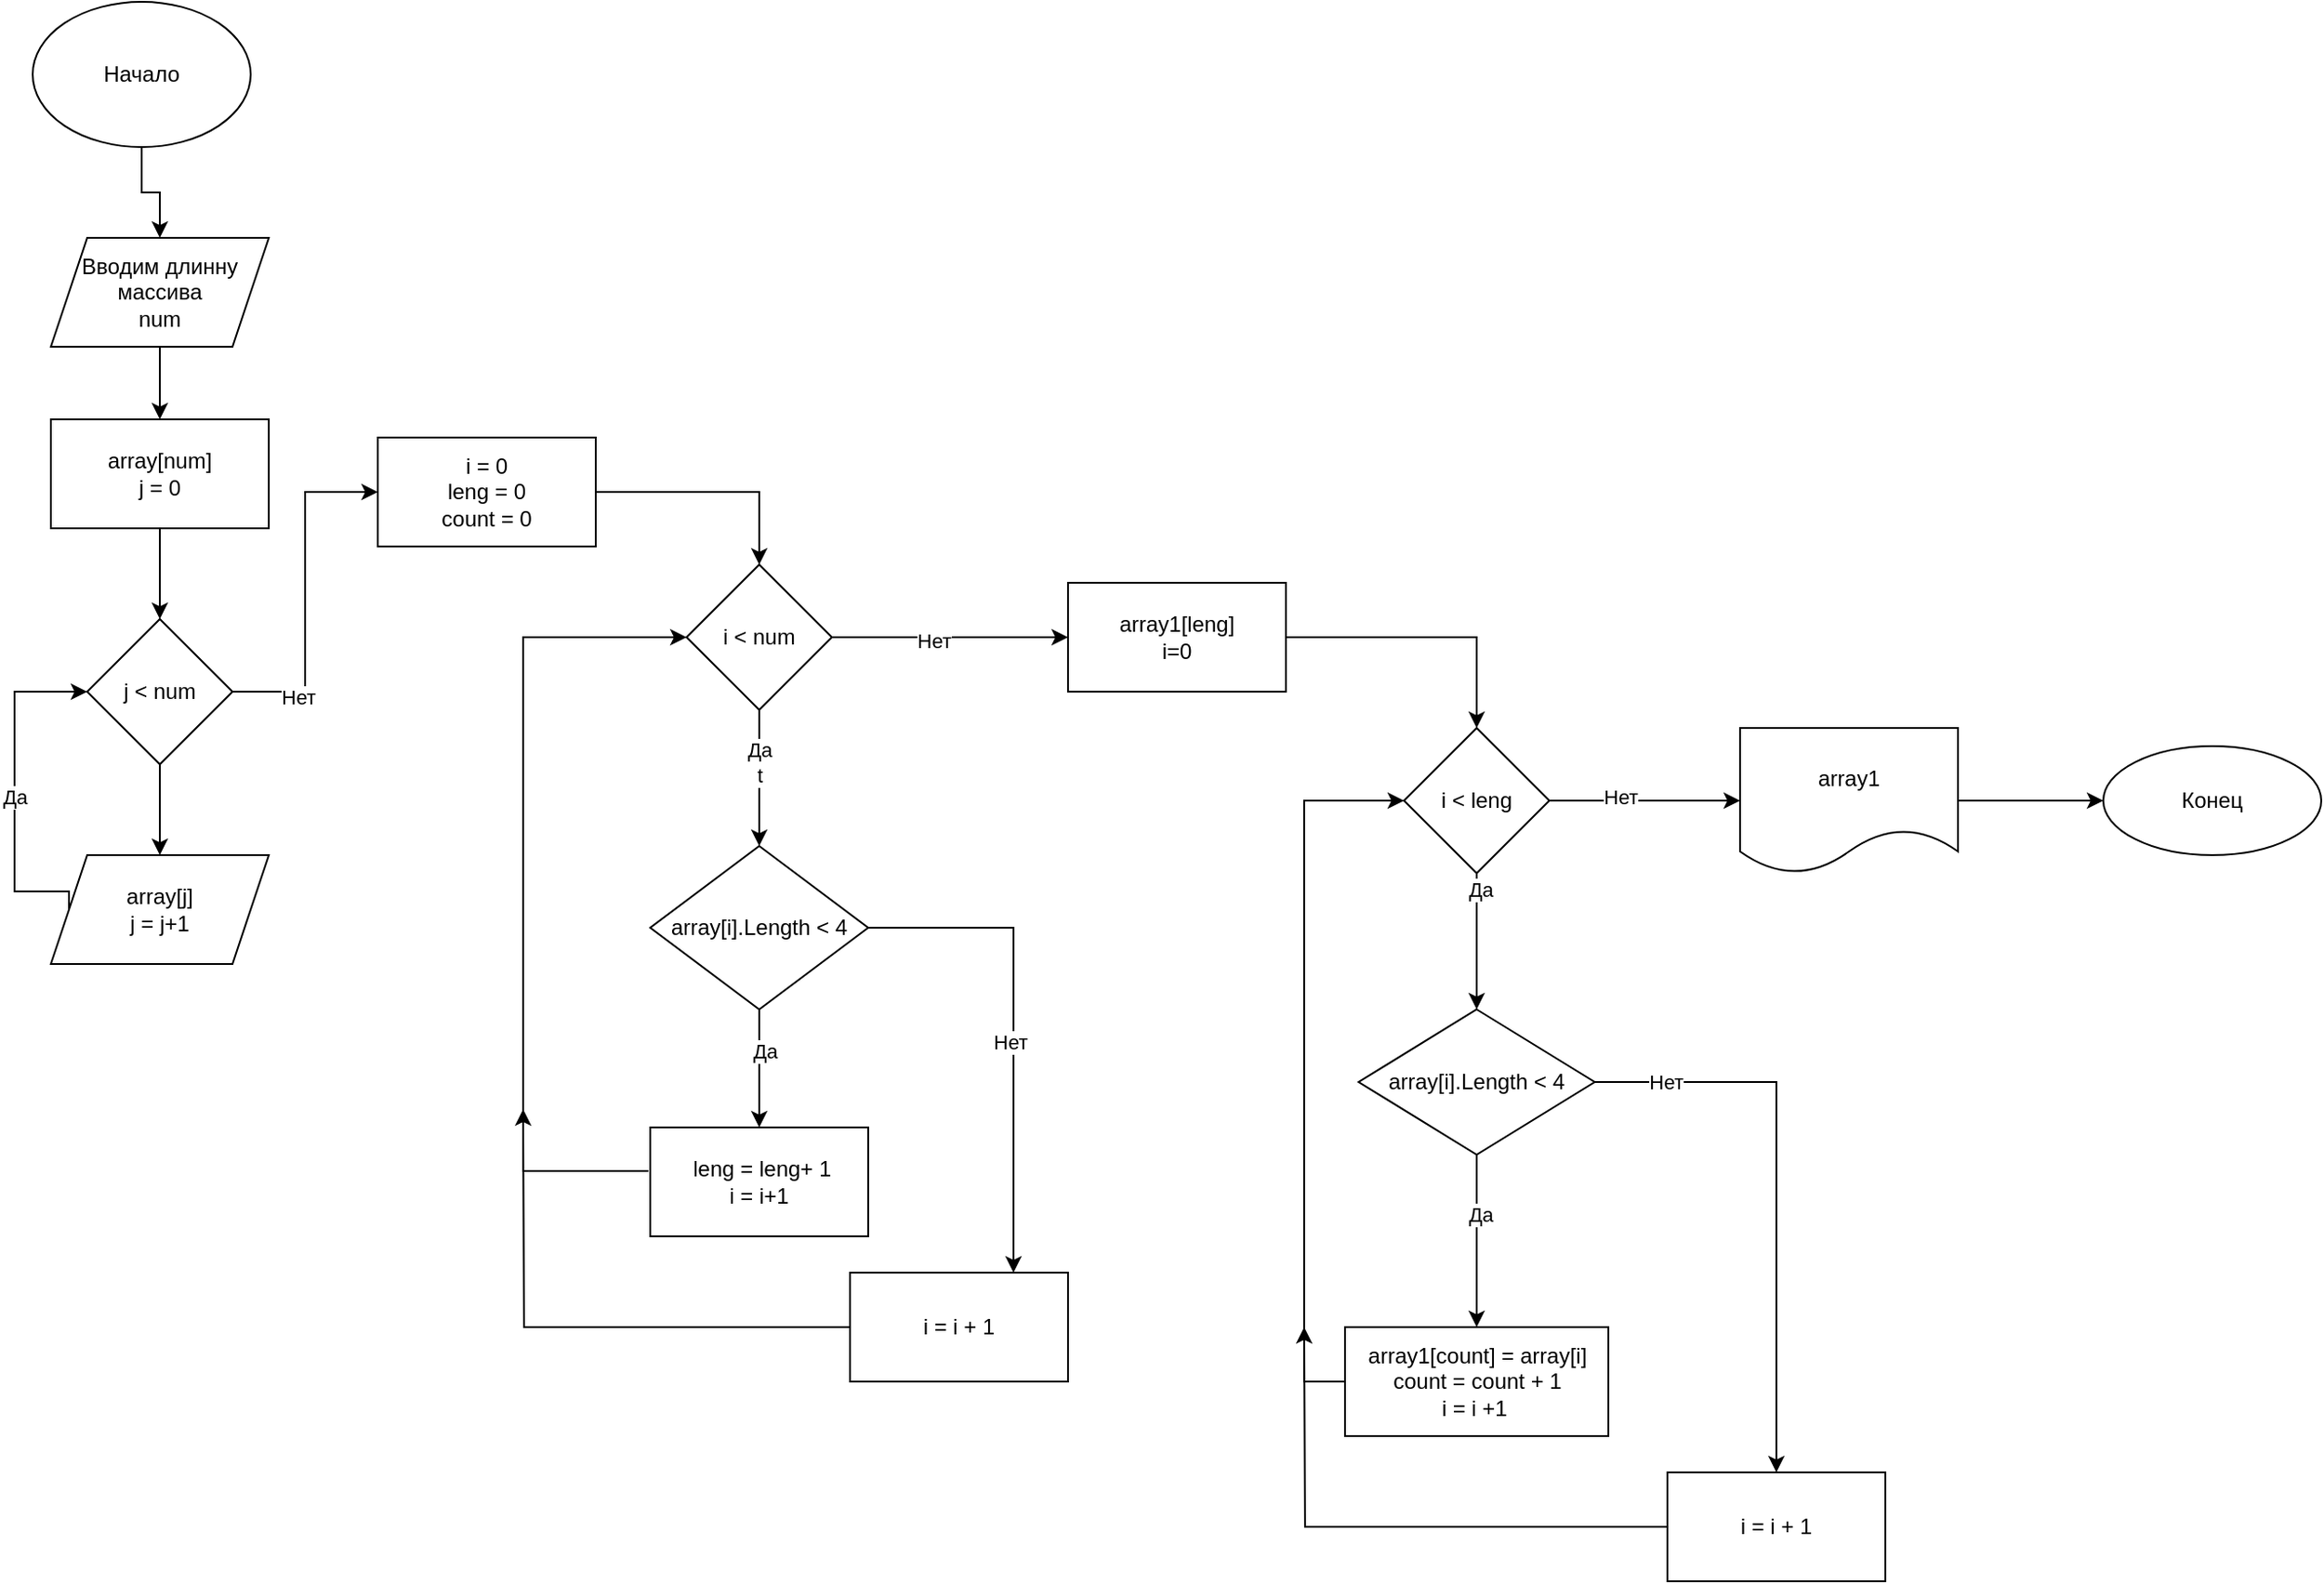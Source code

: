 <mxfile version="20.5.3" type="device"><diagram id="G46xQR7WvVow7Ftu5-90" name="Страница 1"><mxGraphModel dx="1374" dy="829" grid="1" gridSize="10" guides="1" tooltips="1" connect="1" arrows="1" fold="1" page="1" pageScale="1" pageWidth="827" pageHeight="1169" math="0" shadow="0"><root><mxCell id="0"/><mxCell id="1" parent="0"/><mxCell id="sMwHGyrIbNXbm5Ri1LiP-7" value="" style="edgeStyle=orthogonalEdgeStyle;rounded=0;orthogonalLoop=1;jettySize=auto;html=1;" edge="1" parent="1" source="sMwHGyrIbNXbm5Ri1LiP-1" target="sMwHGyrIbNXbm5Ri1LiP-3"><mxGeometry relative="1" as="geometry"/></mxCell><mxCell id="sMwHGyrIbNXbm5Ri1LiP-1" value="Начало" style="ellipse;whiteSpace=wrap;html=1;" vertex="1" parent="1"><mxGeometry x="60" y="30" width="120" height="80" as="geometry"/></mxCell><mxCell id="sMwHGyrIbNXbm5Ri1LiP-8" value="" style="edgeStyle=orthogonalEdgeStyle;rounded=0;orthogonalLoop=1;jettySize=auto;html=1;" edge="1" parent="1" source="sMwHGyrIbNXbm5Ri1LiP-3" target="sMwHGyrIbNXbm5Ri1LiP-4"><mxGeometry relative="1" as="geometry"/></mxCell><mxCell id="sMwHGyrIbNXbm5Ri1LiP-3" value="Вводим длинну массива&lt;br&gt;num" style="shape=parallelogram;perimeter=parallelogramPerimeter;whiteSpace=wrap;html=1;fixedSize=1;" vertex="1" parent="1"><mxGeometry x="70" y="160" width="120" height="60" as="geometry"/></mxCell><mxCell id="sMwHGyrIbNXbm5Ri1LiP-20" value="" style="edgeStyle=orthogonalEdgeStyle;rounded=0;orthogonalLoop=1;jettySize=auto;html=1;" edge="1" parent="1" source="sMwHGyrIbNXbm5Ri1LiP-4" target="sMwHGyrIbNXbm5Ri1LiP-9"><mxGeometry relative="1" as="geometry"/></mxCell><mxCell id="sMwHGyrIbNXbm5Ri1LiP-4" value="array[num]&lt;br&gt;j = 0" style="rounded=0;whiteSpace=wrap;html=1;" vertex="1" parent="1"><mxGeometry x="70" y="260" width="120" height="60" as="geometry"/></mxCell><mxCell id="sMwHGyrIbNXbm5Ri1LiP-13" value="" style="edgeStyle=orthogonalEdgeStyle;rounded=0;orthogonalLoop=1;jettySize=auto;html=1;entryX=0;entryY=0.5;entryDx=0;entryDy=0;" edge="1" parent="1" source="sMwHGyrIbNXbm5Ri1LiP-9" target="sMwHGyrIbNXbm5Ri1LiP-12"><mxGeometry relative="1" as="geometry"><mxPoint x="230" y="410" as="targetPoint"/></mxGeometry></mxCell><mxCell id="sMwHGyrIbNXbm5Ri1LiP-19" value="Нет" style="edgeLabel;html=1;align=center;verticalAlign=middle;resizable=0;points=[];" vertex="1" connectable="0" parent="sMwHGyrIbNXbm5Ri1LiP-13"><mxGeometry x="-0.624" y="-3" relative="1" as="geometry"><mxPoint as="offset"/></mxGeometry></mxCell><mxCell id="sMwHGyrIbNXbm5Ri1LiP-22" value="" style="edgeStyle=orthogonalEdgeStyle;rounded=0;orthogonalLoop=1;jettySize=auto;html=1;" edge="1" parent="1" source="sMwHGyrIbNXbm5Ri1LiP-9" target="sMwHGyrIbNXbm5Ri1LiP-15"><mxGeometry relative="1" as="geometry"/></mxCell><mxCell id="sMwHGyrIbNXbm5Ri1LiP-9" value="j &amp;lt; num" style="rhombus;whiteSpace=wrap;html=1;" vertex="1" parent="1"><mxGeometry x="90" y="370" width="80" height="80" as="geometry"/></mxCell><mxCell id="sMwHGyrIbNXbm5Ri1LiP-24" value="" style="edgeStyle=orthogonalEdgeStyle;rounded=0;orthogonalLoop=1;jettySize=auto;html=1;" edge="1" parent="1" source="sMwHGyrIbNXbm5Ri1LiP-12" target="sMwHGyrIbNXbm5Ri1LiP-23"><mxGeometry relative="1" as="geometry"/></mxCell><mxCell id="sMwHGyrIbNXbm5Ri1LiP-12" value="i = 0&lt;br&gt;leng = 0&lt;br&gt;count = 0" style="whiteSpace=wrap;html=1;" vertex="1" parent="1"><mxGeometry x="250" y="270" width="120" height="60" as="geometry"/></mxCell><mxCell id="sMwHGyrIbNXbm5Ri1LiP-17" style="edgeStyle=orthogonalEdgeStyle;rounded=0;orthogonalLoop=1;jettySize=auto;html=1;entryX=0;entryY=0.5;entryDx=0;entryDy=0;exitX=0;exitY=0.5;exitDx=0;exitDy=0;" edge="1" parent="1" source="sMwHGyrIbNXbm5Ri1LiP-15" target="sMwHGyrIbNXbm5Ri1LiP-9"><mxGeometry relative="1" as="geometry"><mxPoint x="280" y="400" as="targetPoint"/><Array as="points"><mxPoint x="80" y="520"/><mxPoint x="50" y="520"/><mxPoint x="50" y="410"/></Array></mxGeometry></mxCell><mxCell id="sMwHGyrIbNXbm5Ri1LiP-21" value="Да" style="edgeLabel;html=1;align=center;verticalAlign=middle;resizable=0;points=[];" vertex="1" connectable="0" parent="sMwHGyrIbNXbm5Ri1LiP-17"><mxGeometry x="-0.027" relative="1" as="geometry"><mxPoint as="offset"/></mxGeometry></mxCell><mxCell id="sMwHGyrIbNXbm5Ri1LiP-15" value="array[j]&lt;br&gt;j = j+1" style="shape=parallelogram;perimeter=parallelogramPerimeter;whiteSpace=wrap;html=1;fixedSize=1;" vertex="1" parent="1"><mxGeometry x="70" y="500" width="120" height="60" as="geometry"/></mxCell><mxCell id="sMwHGyrIbNXbm5Ri1LiP-28" value="" style="edgeStyle=orthogonalEdgeStyle;rounded=0;orthogonalLoop=1;jettySize=auto;html=1;" edge="1" parent="1" source="sMwHGyrIbNXbm5Ri1LiP-23" target="sMwHGyrIbNXbm5Ri1LiP-27"><mxGeometry relative="1" as="geometry"/></mxCell><mxCell id="sMwHGyrIbNXbm5Ri1LiP-34" value="Да&lt;br&gt;t" style="edgeLabel;html=1;align=center;verticalAlign=middle;resizable=0;points=[];" vertex="1" connectable="0" parent="sMwHGyrIbNXbm5Ri1LiP-28"><mxGeometry x="-0.222" relative="1" as="geometry"><mxPoint as="offset"/></mxGeometry></mxCell><mxCell id="sMwHGyrIbNXbm5Ri1LiP-46" value="" style="edgeStyle=orthogonalEdgeStyle;rounded=0;orthogonalLoop=1;jettySize=auto;html=1;" edge="1" parent="1" source="sMwHGyrIbNXbm5Ri1LiP-23" target="sMwHGyrIbNXbm5Ri1LiP-45"><mxGeometry relative="1" as="geometry"/></mxCell><mxCell id="sMwHGyrIbNXbm5Ri1LiP-47" value="Нет" style="edgeLabel;html=1;align=center;verticalAlign=middle;resizable=0;points=[];" vertex="1" connectable="0" parent="sMwHGyrIbNXbm5Ri1LiP-46"><mxGeometry x="-0.138" y="-2" relative="1" as="geometry"><mxPoint as="offset"/></mxGeometry></mxCell><mxCell id="sMwHGyrIbNXbm5Ri1LiP-23" value="i &amp;lt; num" style="rhombus;whiteSpace=wrap;html=1;" vertex="1" parent="1"><mxGeometry x="420" y="340" width="80" height="80" as="geometry"/></mxCell><mxCell id="sMwHGyrIbNXbm5Ri1LiP-30" value="" style="edgeStyle=orthogonalEdgeStyle;rounded=0;orthogonalLoop=1;jettySize=auto;html=1;" edge="1" parent="1" source="sMwHGyrIbNXbm5Ri1LiP-27" target="sMwHGyrIbNXbm5Ri1LiP-29"><mxGeometry relative="1" as="geometry"/></mxCell><mxCell id="sMwHGyrIbNXbm5Ri1LiP-33" value="Да" style="edgeLabel;html=1;align=center;verticalAlign=middle;resizable=0;points=[];" vertex="1" connectable="0" parent="sMwHGyrIbNXbm5Ri1LiP-30"><mxGeometry x="-0.308" y="3" relative="1" as="geometry"><mxPoint as="offset"/></mxGeometry></mxCell><mxCell id="sMwHGyrIbNXbm5Ri1LiP-35" style="edgeStyle=orthogonalEdgeStyle;rounded=0;orthogonalLoop=1;jettySize=auto;html=1;" edge="1" parent="1" source="sMwHGyrIbNXbm5Ri1LiP-27" target="sMwHGyrIbNXbm5Ri1LiP-31"><mxGeometry relative="1" as="geometry"><Array as="points"><mxPoint x="600" y="540"/></Array></mxGeometry></mxCell><mxCell id="sMwHGyrIbNXbm5Ri1LiP-44" value="Нет" style="edgeLabel;html=1;align=center;verticalAlign=middle;resizable=0;points=[];" vertex="1" connectable="0" parent="sMwHGyrIbNXbm5Ri1LiP-35"><mxGeometry x="0.054" y="-2" relative="1" as="geometry"><mxPoint as="offset"/></mxGeometry></mxCell><mxCell id="sMwHGyrIbNXbm5Ri1LiP-27" value="array[i].Length &amp;lt; 4" style="rhombus;whiteSpace=wrap;html=1;" vertex="1" parent="1"><mxGeometry x="400" y="495" width="120" height="90" as="geometry"/></mxCell><mxCell id="sMwHGyrIbNXbm5Ri1LiP-32" style="edgeStyle=orthogonalEdgeStyle;rounded=0;orthogonalLoop=1;jettySize=auto;html=1;entryX=0;entryY=0.5;entryDx=0;entryDy=0;exitX=-0.008;exitY=0.4;exitDx=0;exitDy=0;exitPerimeter=0;" edge="1" parent="1" source="sMwHGyrIbNXbm5Ri1LiP-29" target="sMwHGyrIbNXbm5Ri1LiP-23"><mxGeometry relative="1" as="geometry"><Array as="points"><mxPoint x="330" y="674"/><mxPoint x="330" y="380"/></Array></mxGeometry></mxCell><mxCell id="sMwHGyrIbNXbm5Ri1LiP-29" value="&amp;nbsp;leng = leng+ 1&lt;br&gt;i = i+1" style="whiteSpace=wrap;html=1;" vertex="1" parent="1"><mxGeometry x="400" y="650" width="120" height="60" as="geometry"/></mxCell><mxCell id="sMwHGyrIbNXbm5Ri1LiP-43" style="edgeStyle=orthogonalEdgeStyle;rounded=0;orthogonalLoop=1;jettySize=auto;html=1;" edge="1" parent="1" source="sMwHGyrIbNXbm5Ri1LiP-31"><mxGeometry relative="1" as="geometry"><mxPoint x="330" y="640" as="targetPoint"/></mxGeometry></mxCell><mxCell id="sMwHGyrIbNXbm5Ri1LiP-31" value="i = i + 1" style="whiteSpace=wrap;html=1;" vertex="1" parent="1"><mxGeometry x="510" y="730" width="120" height="60" as="geometry"/></mxCell><mxCell id="sMwHGyrIbNXbm5Ri1LiP-49" value="" style="edgeStyle=orthogonalEdgeStyle;rounded=0;orthogonalLoop=1;jettySize=auto;html=1;" edge="1" parent="1" source="sMwHGyrIbNXbm5Ri1LiP-45" target="sMwHGyrIbNXbm5Ri1LiP-48"><mxGeometry relative="1" as="geometry"/></mxCell><mxCell id="sMwHGyrIbNXbm5Ri1LiP-45" value="array1[leng]&lt;br&gt;i=0" style="whiteSpace=wrap;html=1;" vertex="1" parent="1"><mxGeometry x="630" y="350" width="120" height="60" as="geometry"/></mxCell><mxCell id="sMwHGyrIbNXbm5Ri1LiP-51" value="" style="edgeStyle=orthogonalEdgeStyle;rounded=0;orthogonalLoop=1;jettySize=auto;html=1;" edge="1" parent="1" source="sMwHGyrIbNXbm5Ri1LiP-48" target="sMwHGyrIbNXbm5Ri1LiP-50"><mxGeometry relative="1" as="geometry"/></mxCell><mxCell id="sMwHGyrIbNXbm5Ri1LiP-52" value="Да&lt;br&gt;" style="edgeLabel;html=1;align=center;verticalAlign=middle;resizable=0;points=[];" vertex="1" connectable="0" parent="sMwHGyrIbNXbm5Ri1LiP-51"><mxGeometry x="-0.768" y="2" relative="1" as="geometry"><mxPoint as="offset"/></mxGeometry></mxCell><mxCell id="sMwHGyrIbNXbm5Ri1LiP-63" value="" style="edgeStyle=orthogonalEdgeStyle;rounded=0;orthogonalLoop=1;jettySize=auto;html=1;" edge="1" parent="1" source="sMwHGyrIbNXbm5Ri1LiP-48" target="sMwHGyrIbNXbm5Ri1LiP-62"><mxGeometry relative="1" as="geometry"/></mxCell><mxCell id="sMwHGyrIbNXbm5Ri1LiP-64" value="Нет" style="edgeLabel;html=1;align=center;verticalAlign=middle;resizable=0;points=[];" vertex="1" connectable="0" parent="sMwHGyrIbNXbm5Ri1LiP-63"><mxGeometry x="-0.257" y="2" relative="1" as="geometry"><mxPoint as="offset"/></mxGeometry></mxCell><mxCell id="sMwHGyrIbNXbm5Ri1LiP-48" value="i &amp;lt; leng" style="rhombus;whiteSpace=wrap;html=1;" vertex="1" parent="1"><mxGeometry x="815" y="430" width="80" height="80" as="geometry"/></mxCell><mxCell id="sMwHGyrIbNXbm5Ri1LiP-55" value="" style="edgeStyle=orthogonalEdgeStyle;rounded=0;orthogonalLoop=1;jettySize=auto;html=1;" edge="1" parent="1" source="sMwHGyrIbNXbm5Ri1LiP-50" target="sMwHGyrIbNXbm5Ri1LiP-53"><mxGeometry relative="1" as="geometry"/></mxCell><mxCell id="sMwHGyrIbNXbm5Ri1LiP-56" value="Да" style="edgeLabel;html=1;align=center;verticalAlign=middle;resizable=0;points=[];" vertex="1" connectable="0" parent="sMwHGyrIbNXbm5Ri1LiP-55"><mxGeometry x="-0.305" y="2" relative="1" as="geometry"><mxPoint as="offset"/></mxGeometry></mxCell><mxCell id="sMwHGyrIbNXbm5Ri1LiP-58" value="" style="edgeStyle=orthogonalEdgeStyle;rounded=0;orthogonalLoop=1;jettySize=auto;html=1;" edge="1" parent="1" source="sMwHGyrIbNXbm5Ri1LiP-50" target="sMwHGyrIbNXbm5Ri1LiP-57"><mxGeometry relative="1" as="geometry"/></mxCell><mxCell id="sMwHGyrIbNXbm5Ri1LiP-61" value="Нет" style="edgeLabel;html=1;align=center;verticalAlign=middle;resizable=0;points=[];" vertex="1" connectable="0" parent="sMwHGyrIbNXbm5Ri1LiP-58"><mxGeometry x="-0.752" relative="1" as="geometry"><mxPoint as="offset"/></mxGeometry></mxCell><mxCell id="sMwHGyrIbNXbm5Ri1LiP-50" value="array[i].Length &amp;lt; 4" style="rhombus;whiteSpace=wrap;html=1;" vertex="1" parent="1"><mxGeometry x="790" y="585" width="130" height="80" as="geometry"/></mxCell><mxCell id="sMwHGyrIbNXbm5Ri1LiP-54" style="edgeStyle=orthogonalEdgeStyle;rounded=0;orthogonalLoop=1;jettySize=auto;html=1;entryX=0;entryY=0.5;entryDx=0;entryDy=0;exitX=0;exitY=0.5;exitDx=0;exitDy=0;" edge="1" parent="1" source="sMwHGyrIbNXbm5Ri1LiP-53" target="sMwHGyrIbNXbm5Ri1LiP-48"><mxGeometry relative="1" as="geometry"><Array as="points"><mxPoint x="760" y="790"/><mxPoint x="760" y="470"/></Array></mxGeometry></mxCell><mxCell id="sMwHGyrIbNXbm5Ri1LiP-53" value="array1[count] = array[i]&lt;br&gt;count = count + 1&lt;br&gt;i = i +1&amp;nbsp;" style="whiteSpace=wrap;html=1;" vertex="1" parent="1"><mxGeometry x="782.5" y="760" width="145" height="60" as="geometry"/></mxCell><mxCell id="sMwHGyrIbNXbm5Ri1LiP-60" style="edgeStyle=orthogonalEdgeStyle;rounded=0;orthogonalLoop=1;jettySize=auto;html=1;" edge="1" parent="1" source="sMwHGyrIbNXbm5Ri1LiP-57"><mxGeometry relative="1" as="geometry"><mxPoint x="760" y="760" as="targetPoint"/></mxGeometry></mxCell><mxCell id="sMwHGyrIbNXbm5Ri1LiP-57" value="i = i + 1" style="whiteSpace=wrap;html=1;" vertex="1" parent="1"><mxGeometry x="960" y="840" width="120" height="60" as="geometry"/></mxCell><mxCell id="sMwHGyrIbNXbm5Ri1LiP-66" value="" style="edgeStyle=orthogonalEdgeStyle;rounded=0;orthogonalLoop=1;jettySize=auto;html=1;" edge="1" parent="1" source="sMwHGyrIbNXbm5Ri1LiP-62" target="sMwHGyrIbNXbm5Ri1LiP-65"><mxGeometry relative="1" as="geometry"/></mxCell><mxCell id="sMwHGyrIbNXbm5Ri1LiP-62" value="array1" style="shape=document;whiteSpace=wrap;html=1;boundedLbl=1;" vertex="1" parent="1"><mxGeometry x="1000" y="430" width="120" height="80" as="geometry"/></mxCell><mxCell id="sMwHGyrIbNXbm5Ri1LiP-65" value="Конец" style="ellipse;whiteSpace=wrap;html=1;" vertex="1" parent="1"><mxGeometry x="1200" y="440" width="120" height="60" as="geometry"/></mxCell></root></mxGraphModel></diagram></mxfile>